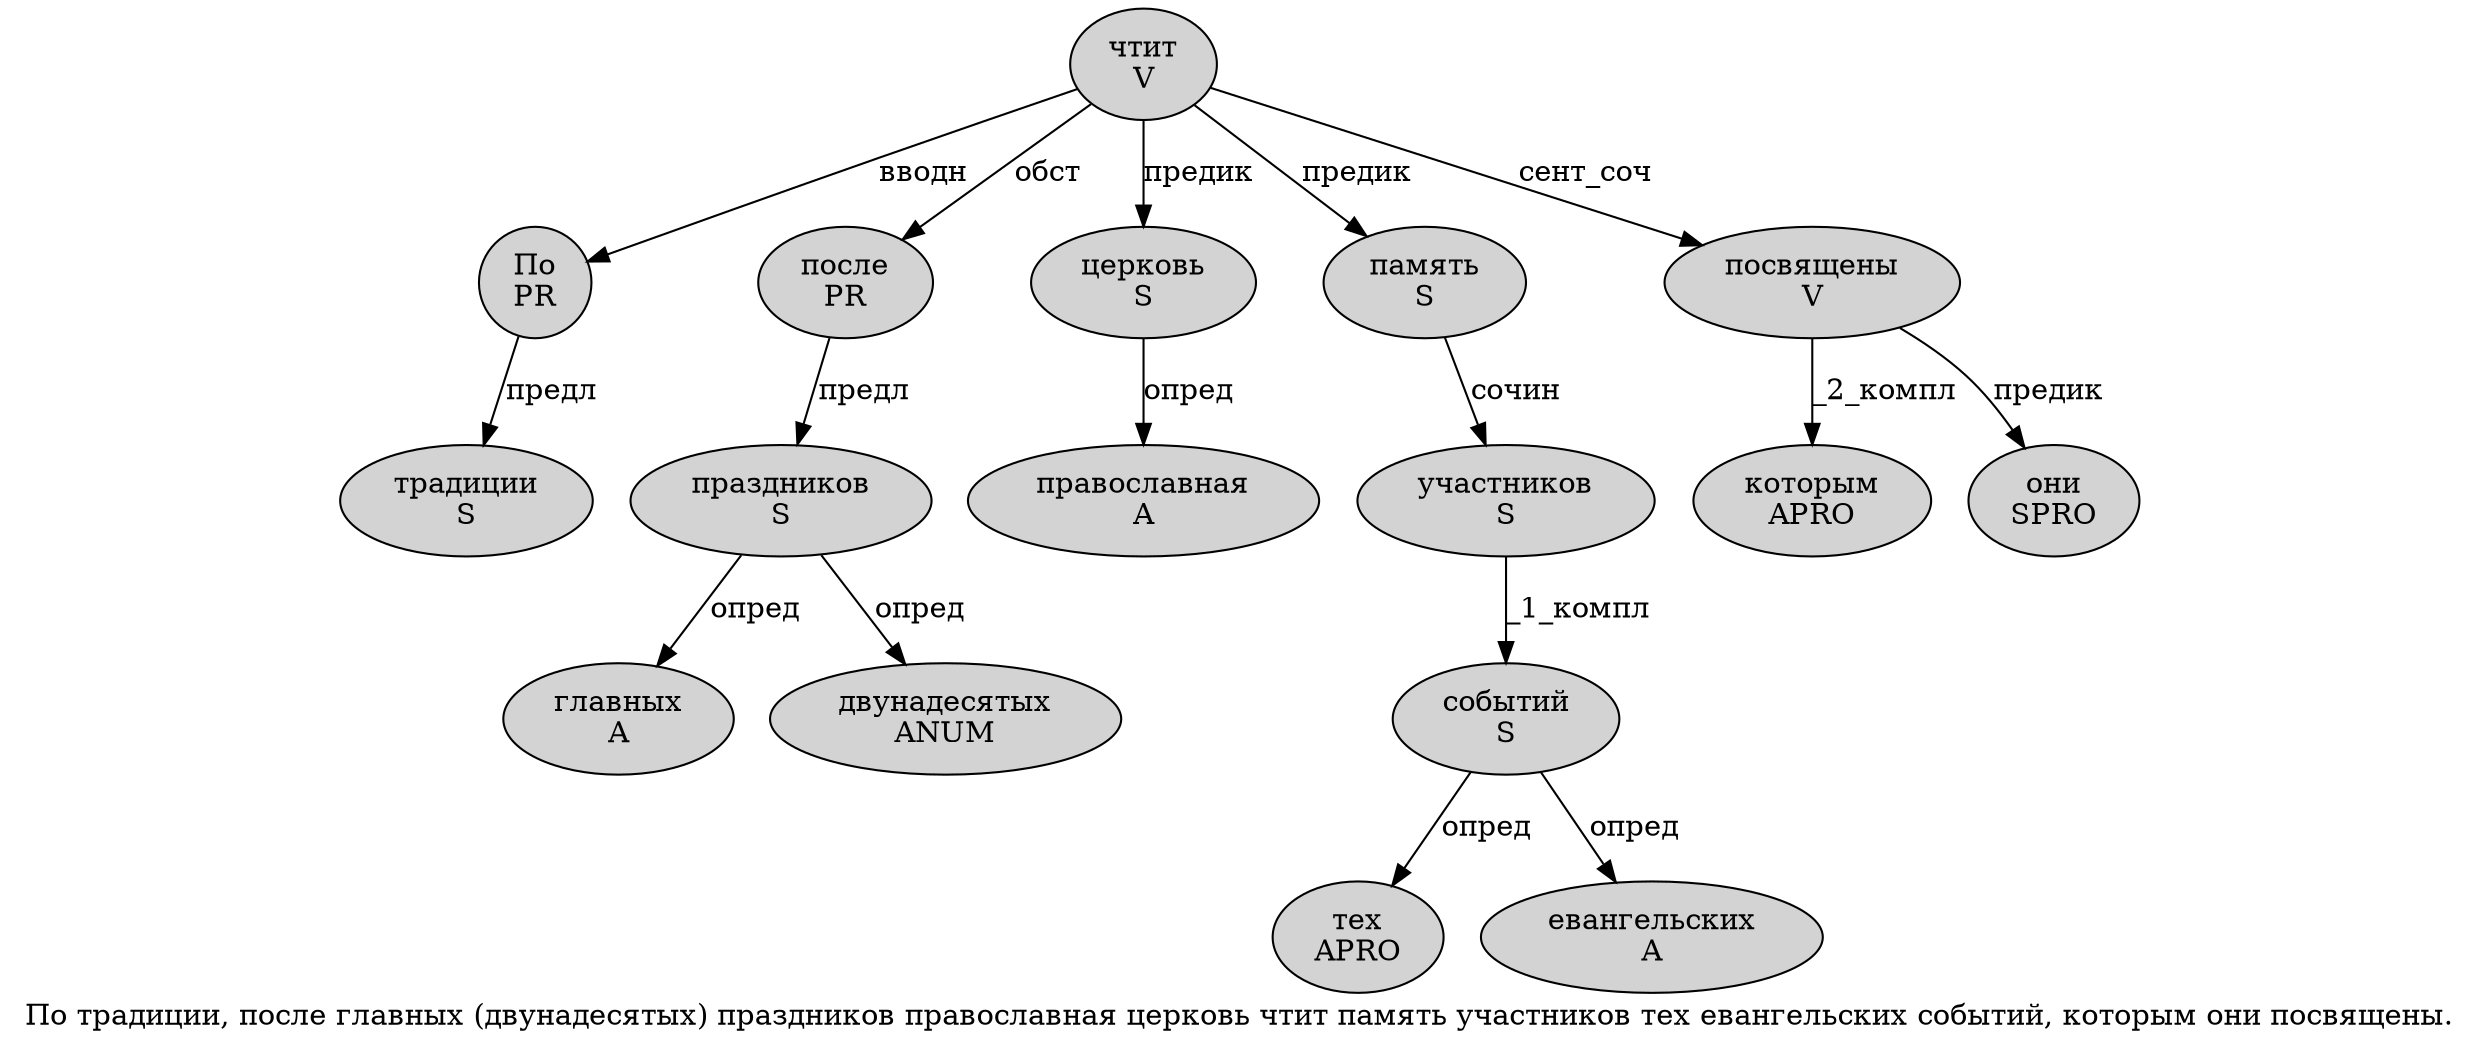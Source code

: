 digraph SENTENCE_530 {
	graph [label="По традиции, после главных (двунадесятых) праздников православная церковь чтит память участников тех евангельских событий, которым они посвящены."]
	node [style=filled]
		0 [label="По
PR" color="" fillcolor=lightgray penwidth=1 shape=ellipse]
		1 [label="традиции
S" color="" fillcolor=lightgray penwidth=1 shape=ellipse]
		3 [label="после
PR" color="" fillcolor=lightgray penwidth=1 shape=ellipse]
		4 [label="главных
A" color="" fillcolor=lightgray penwidth=1 shape=ellipse]
		6 [label="двунадесятых
ANUM" color="" fillcolor=lightgray penwidth=1 shape=ellipse]
		8 [label="праздников
S" color="" fillcolor=lightgray penwidth=1 shape=ellipse]
		9 [label="православная
A" color="" fillcolor=lightgray penwidth=1 shape=ellipse]
		10 [label="церковь
S" color="" fillcolor=lightgray penwidth=1 shape=ellipse]
		11 [label="чтит
V" color="" fillcolor=lightgray penwidth=1 shape=ellipse]
		12 [label="память
S" color="" fillcolor=lightgray penwidth=1 shape=ellipse]
		13 [label="участников
S" color="" fillcolor=lightgray penwidth=1 shape=ellipse]
		14 [label="тех
APRO" color="" fillcolor=lightgray penwidth=1 shape=ellipse]
		15 [label="евангельских
A" color="" fillcolor=lightgray penwidth=1 shape=ellipse]
		16 [label="событий
S" color="" fillcolor=lightgray penwidth=1 shape=ellipse]
		18 [label="которым
APRO" color="" fillcolor=lightgray penwidth=1 shape=ellipse]
		19 [label="они
SPRO" color="" fillcolor=lightgray penwidth=1 shape=ellipse]
		20 [label="посвящены
V" color="" fillcolor=lightgray penwidth=1 shape=ellipse]
			0 -> 1 [label="предл"]
			12 -> 13 [label="сочин"]
			16 -> 14 [label="опред"]
			16 -> 15 [label="опред"]
			20 -> 18 [label="_2_компл"]
			20 -> 19 [label="предик"]
			3 -> 8 [label="предл"]
			8 -> 4 [label="опред"]
			8 -> 6 [label="опред"]
			10 -> 9 [label="опред"]
			13 -> 16 [label="_1_компл"]
			11 -> 0 [label="вводн"]
			11 -> 3 [label="обст"]
			11 -> 10 [label="предик"]
			11 -> 12 [label="предик"]
			11 -> 20 [label="сент_соч"]
}